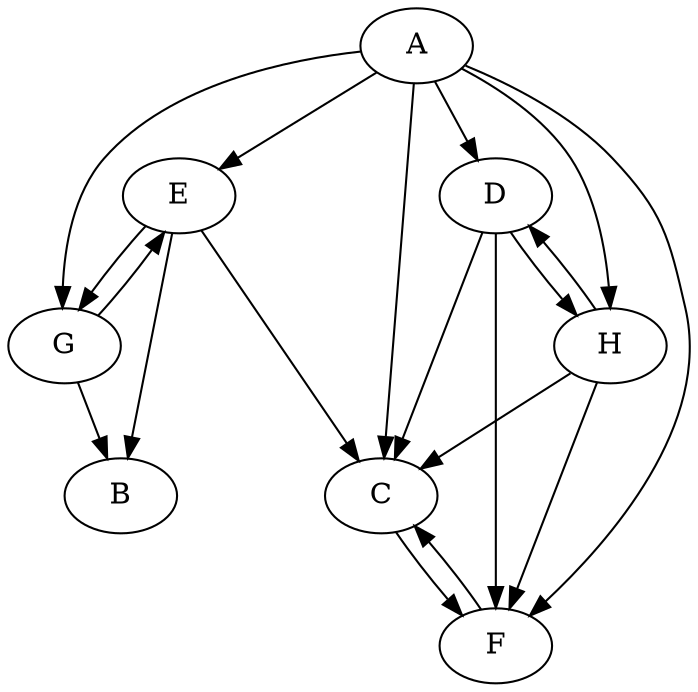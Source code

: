 digraph G {
E -> B;
G -> B;
A -> C;
D -> C;
E -> C;
F -> C;
H -> C;
A -> D;
H -> D;
A -> E;
G -> E;
A -> F;
C -> F;
D -> F;
H -> F;
A -> G;
E -> G;
A -> H;
D -> H;

A;
B;
C;
D;
E;
F;
G;
H;
}